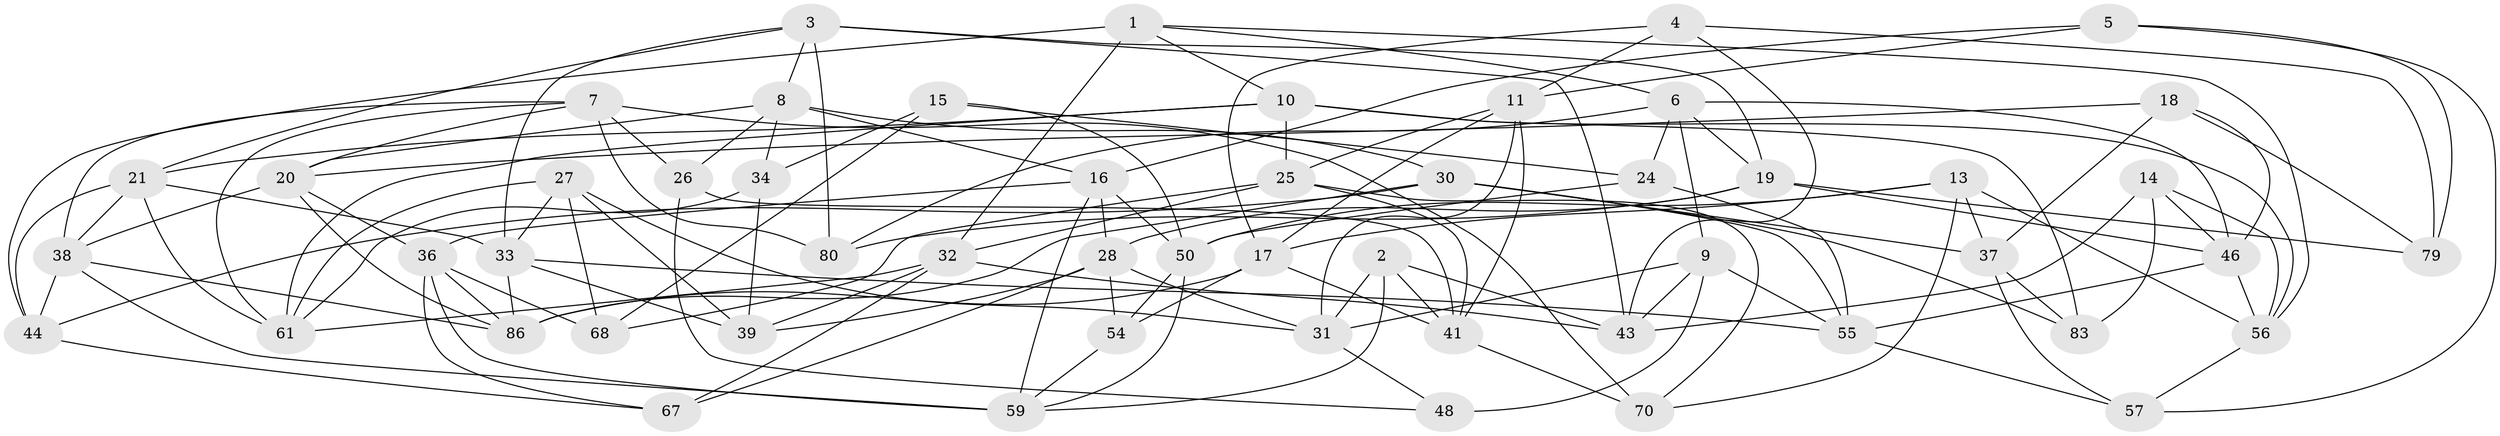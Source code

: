 // original degree distribution, {4: 1.0}
// Generated by graph-tools (version 1.1) at 2025/42/03/06/25 10:42:16]
// undirected, 53 vertices, 137 edges
graph export_dot {
graph [start="1"]
  node [color=gray90,style=filled];
  1 [super="+22"];
  2;
  3 [super="+64"];
  4;
  5;
  6 [super="+12"];
  7 [super="+23"];
  8 [super="+71"];
  9 [super="+82"];
  10 [super="+29"];
  11 [super="+40"];
  13 [super="+60"];
  14;
  15;
  16 [super="+51"];
  17 [super="+72"];
  18;
  19 [super="+78"];
  20 [super="+58"];
  21 [super="+42"];
  24;
  25 [super="+45"];
  26;
  27 [super="+81"];
  28 [super="+65"];
  30 [super="+35"];
  31 [super="+47"];
  32 [super="+73"];
  33 [super="+76"];
  34;
  36 [super="+69"];
  37 [super="+85"];
  38 [super="+63"];
  39 [super="+52"];
  41 [super="+84"];
  43 [super="+74"];
  44 [super="+53"];
  46 [super="+49"];
  48;
  50 [super="+66"];
  54;
  55 [super="+88"];
  56 [super="+77"];
  57;
  59 [super="+75"];
  61 [super="+62"];
  67;
  68;
  70;
  79;
  80;
  83;
  86 [super="+87"];
  1 -- 56;
  1 -- 44 [weight=2];
  1 -- 6;
  1 -- 32;
  1 -- 10;
  2 -- 43;
  2 -- 59;
  2 -- 31;
  2 -- 41;
  3 -- 21;
  3 -- 19;
  3 -- 43;
  3 -- 8;
  3 -- 33;
  3 -- 80;
  4 -- 43;
  4 -- 79;
  4 -- 17;
  4 -- 11;
  5 -- 79;
  5 -- 11;
  5 -- 57;
  5 -- 16;
  6 -- 24;
  6 -- 19;
  6 -- 80;
  6 -- 9;
  6 -- 46;
  7 -- 26;
  7 -- 61;
  7 -- 38;
  7 -- 80;
  7 -- 20;
  7 -- 70;
  8 -- 26;
  8 -- 20;
  8 -- 16;
  8 -- 34;
  8 -- 30;
  9 -- 48 [weight=2];
  9 -- 43;
  9 -- 55;
  9 -- 31;
  10 -- 56;
  10 -- 25;
  10 -- 61;
  10 -- 83;
  10 -- 21;
  11 -- 31;
  11 -- 17;
  11 -- 25;
  11 -- 41;
  13 -- 70;
  13 -- 17;
  13 -- 37 [weight=2];
  13 -- 50;
  13 -- 56;
  14 -- 83;
  14 -- 56;
  14 -- 43;
  14 -- 46;
  15 -- 68;
  15 -- 50;
  15 -- 24;
  15 -- 34;
  16 -- 28;
  16 -- 50;
  16 -- 36;
  16 -- 59;
  17 -- 86;
  17 -- 54;
  17 -- 41;
  18 -- 20;
  18 -- 79;
  18 -- 46;
  18 -- 37;
  19 -- 79;
  19 -- 80;
  19 -- 28;
  19 -- 46;
  20 -- 36;
  20 -- 38;
  20 -- 86;
  21 -- 61;
  21 -- 44;
  21 -- 33;
  21 -- 38;
  24 -- 55;
  24 -- 50;
  25 -- 41;
  25 -- 68;
  25 -- 70;
  25 -- 32;
  26 -- 41;
  26 -- 48;
  27 -- 39 [weight=2];
  27 -- 61;
  27 -- 31;
  27 -- 33;
  27 -- 68;
  28 -- 39;
  28 -- 67;
  28 -- 54;
  28 -- 31;
  30 -- 86;
  30 -- 83;
  30 -- 44;
  30 -- 55;
  30 -- 37;
  31 -- 48;
  32 -- 39;
  32 -- 67;
  32 -- 43;
  32 -- 61;
  33 -- 39;
  33 -- 86;
  33 -- 55;
  34 -- 61;
  34 -- 39;
  36 -- 86;
  36 -- 67;
  36 -- 59;
  36 -- 68;
  37 -- 83;
  37 -- 57;
  38 -- 86;
  38 -- 44;
  38 -- 59;
  41 -- 70;
  44 -- 67;
  46 -- 55;
  46 -- 56;
  50 -- 54;
  50 -- 59;
  54 -- 59;
  55 -- 57;
  56 -- 57;
}
